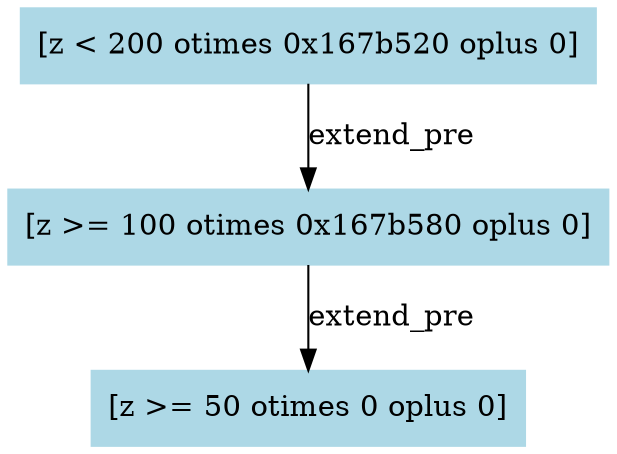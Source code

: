 digraph "[x := x - 3]" {
"0x167b2b0" [label="[z < 200 otimes 0x167b520 oplus 0]", color=lightblue,style=filled,shape=box]
"0x167b2b0" -> "0x167b520" [label=extend_pre,color=black]
"0x167b520" [label="[z >= 100 otimes 0x167b580 oplus 0]", color=lightblue,style=filled,shape=box]
"0x167b520" -> "0x167b580" [label=extend_pre,color=black]
"0x167b580" [label="[z >= 50 otimes 0 oplus 0]", color=lightblue,style=filled,shape=box]
}


